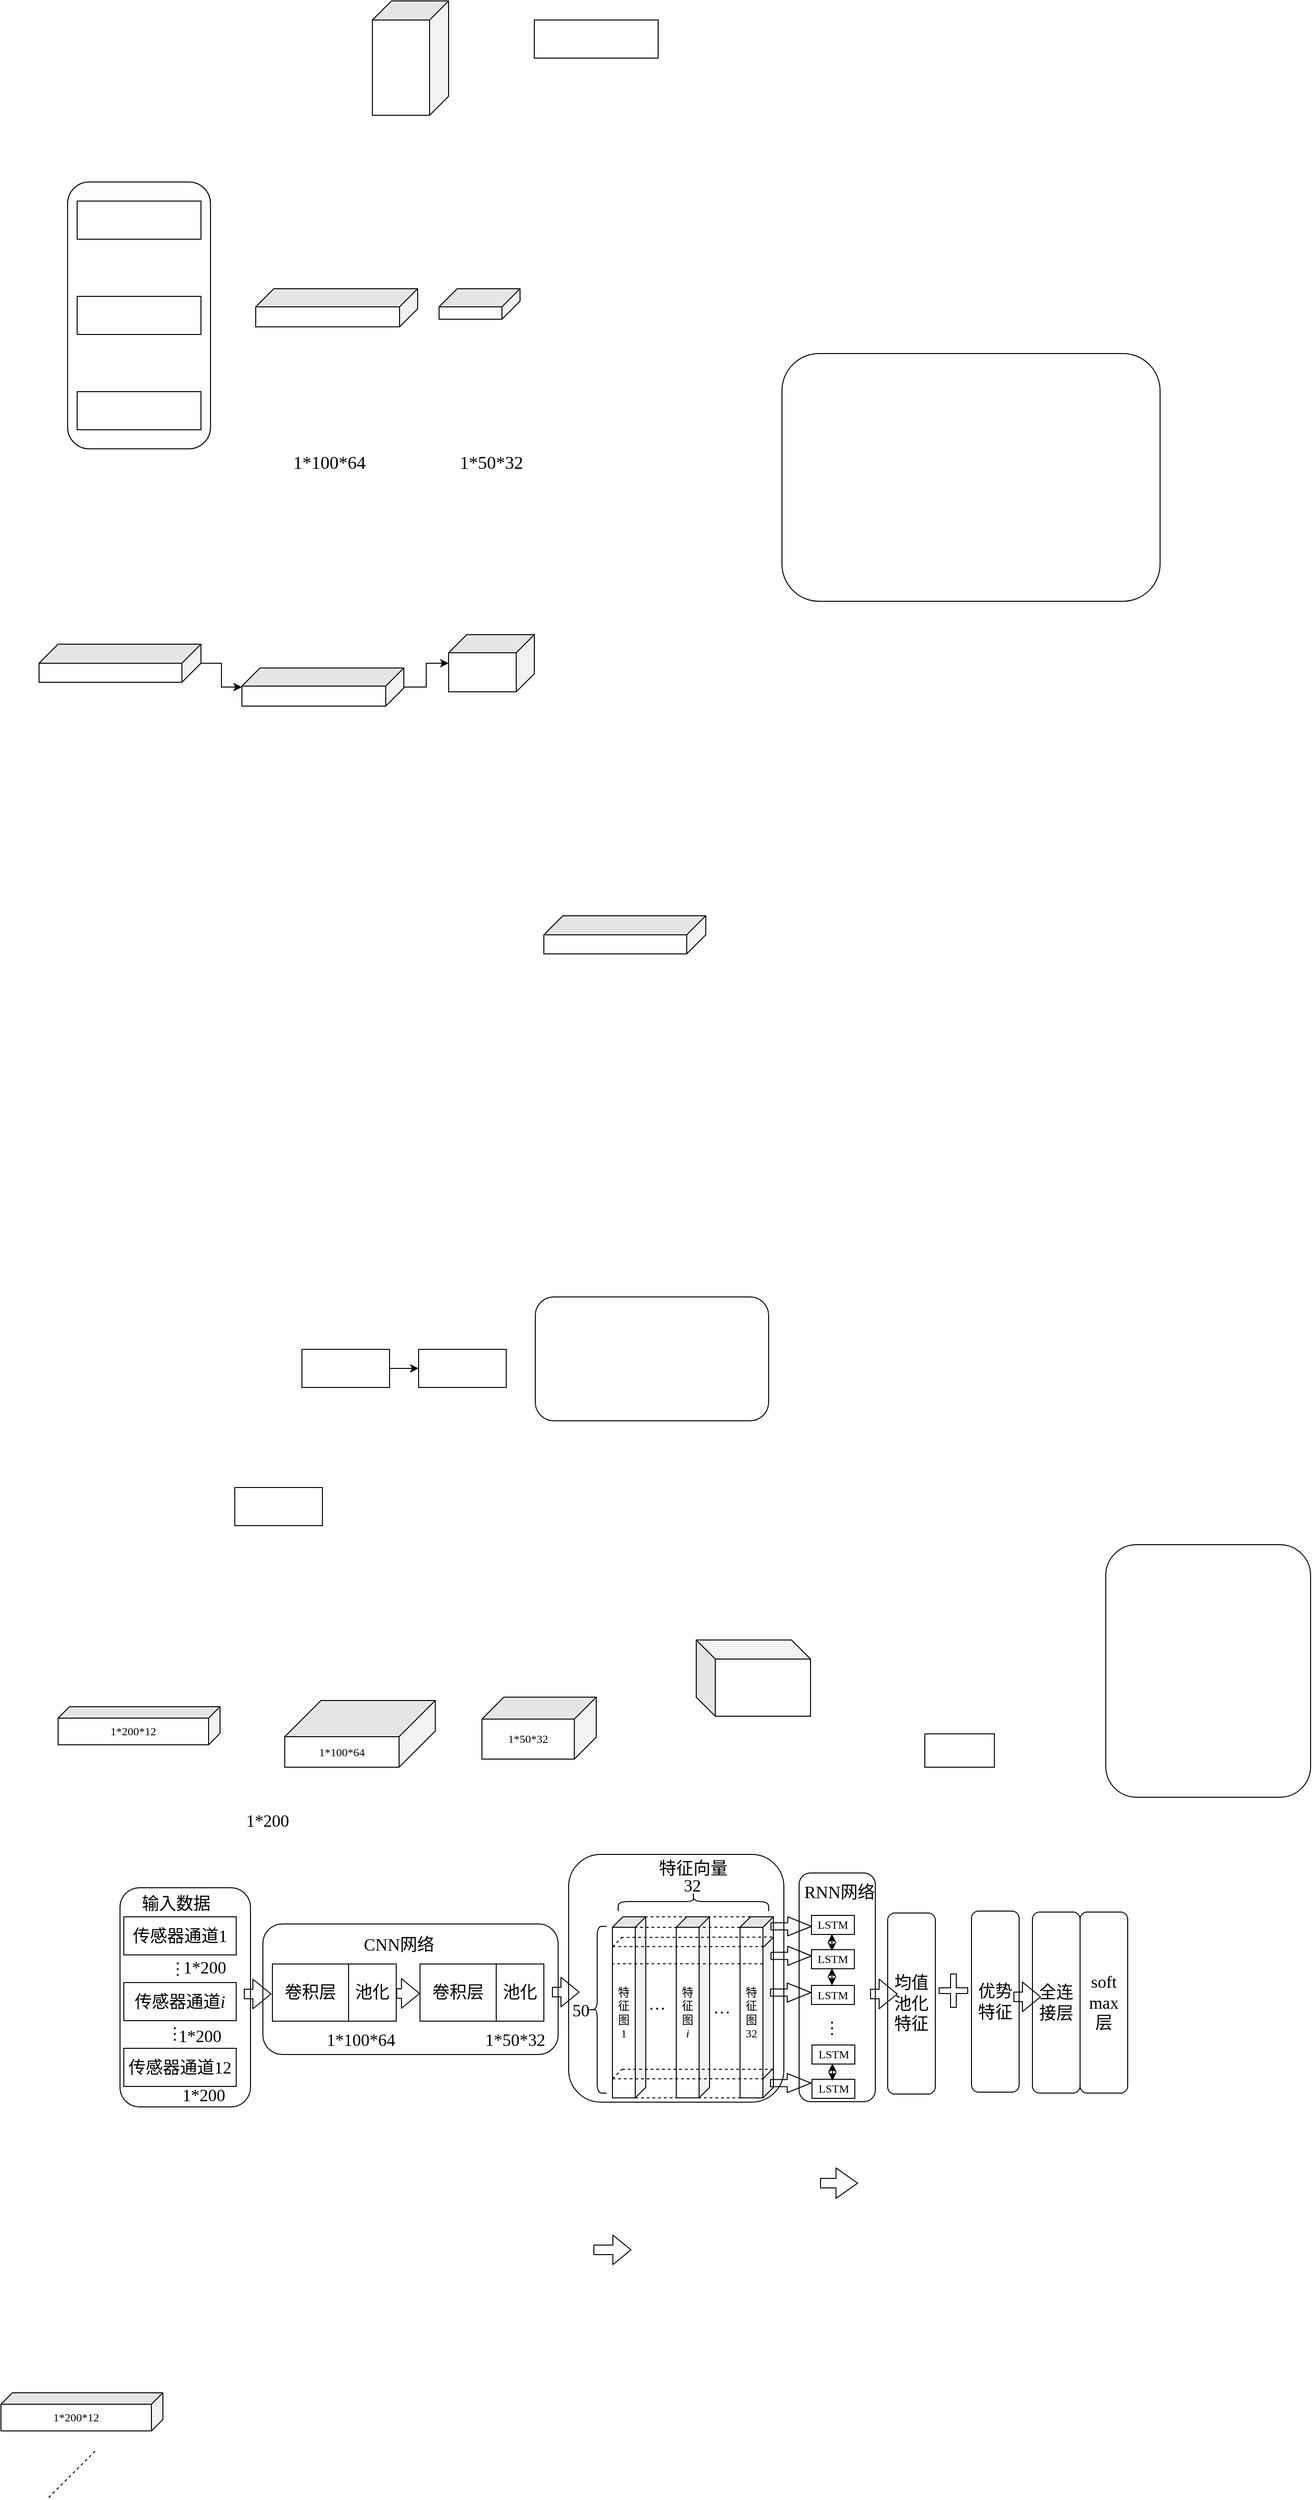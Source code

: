 <mxfile version="12.1.5" type="github" pages="1">
  <diagram id="lJSEZnFhlExgmXPmysFB" name="Page-1">
    <mxGraphModel dx="1955" dy="597" grid="1" gridSize="10" guides="1" tooltips="1" connect="1" arrows="1" fold="1" page="1" pageScale="1" pageWidth="827" pageHeight="1169" math="0" shadow="0">
      <root>
        <mxCell id="0"/>
        <mxCell id="1" parent="0"/>
        <mxCell id="eGzz-Rn0fV7NUqwpoASo-1" value="" style="rounded=0;whiteSpace=wrap;html=1;fontFamily=Times New Roman;" parent="1" vertex="1">
          <mxGeometry x="50" y="240" width="130" height="40" as="geometry"/>
        </mxCell>
        <mxCell id="eGzz-Rn0fV7NUqwpoASo-10" value="" style="rounded=0;whiteSpace=wrap;html=1;fontFamily=Times New Roman;" parent="1" vertex="1">
          <mxGeometry x="50" y="340" width="130" height="40" as="geometry"/>
        </mxCell>
        <mxCell id="eGzz-Rn0fV7NUqwpoASo-11" value="" style="rounded=0;whiteSpace=wrap;html=1;fontFamily=Times New Roman;" parent="1" vertex="1">
          <mxGeometry x="50" y="440" width="130" height="40" as="geometry"/>
        </mxCell>
        <mxCell id="eGzz-Rn0fV7NUqwpoASo-12" value="" style="rounded=1;whiteSpace=wrap;html=1;fillColor=none;fontFamily=Times New Roman;" parent="1" vertex="1">
          <mxGeometry x="40" y="220" width="150" height="280" as="geometry"/>
        </mxCell>
        <mxCell id="eGzz-Rn0fV7NUqwpoASo-13" value="" style="rounded=1;whiteSpace=wrap;html=1;fillColor=none;fontFamily=Times New Roman;" parent="1" vertex="1">
          <mxGeometry x="790" y="400" width="397" height="260" as="geometry"/>
        </mxCell>
        <mxCell id="eGzz-Rn0fV7NUqwpoASo-28" value="" style="edgeStyle=orthogonalEdgeStyle;rounded=0;orthogonalLoop=1;jettySize=auto;html=1;fontFamily=Times New Roman;" parent="1" source="eGzz-Rn0fV7NUqwpoASo-14" target="eGzz-Rn0fV7NUqwpoASo-27" edge="1">
          <mxGeometry relative="1" as="geometry"/>
        </mxCell>
        <mxCell id="eGzz-Rn0fV7NUqwpoASo-14" value="" style="shape=cube;whiteSpace=wrap;html=1;boundedLbl=1;backgroundOutline=1;darkOpacity=0.05;darkOpacity2=0.1;fillColor=none;direction=south;size=19;fontFamily=Times New Roman;" parent="1" vertex="1">
          <mxGeometry x="223" y="730" width="170" height="40" as="geometry"/>
        </mxCell>
        <mxCell id="eGzz-Rn0fV7NUqwpoASo-27" value="" style="shape=cube;whiteSpace=wrap;html=1;boundedLbl=1;backgroundOutline=1;darkOpacity=0.05;darkOpacity2=0.1;fillColor=none;direction=south;size=19;fontFamily=Times New Roman;" parent="1" vertex="1">
          <mxGeometry x="440" y="695" width="90" height="60" as="geometry"/>
        </mxCell>
        <mxCell id="eGzz-Rn0fV7NUqwpoASo-15" value="" style="shape=cube;whiteSpace=wrap;html=1;boundedLbl=1;backgroundOutline=1;darkOpacity=0.05;darkOpacity2=0.1;fillColor=none;direction=south;fontFamily=Times New Roman;" parent="1" vertex="1">
          <mxGeometry x="360" y="30" width="80" height="120" as="geometry"/>
        </mxCell>
        <mxCell id="eGzz-Rn0fV7NUqwpoASo-30" value="" style="edgeStyle=orthogonalEdgeStyle;rounded=0;orthogonalLoop=1;jettySize=auto;html=1;fontFamily=Times New Roman;" parent="1" source="eGzz-Rn0fV7NUqwpoASo-16" target="eGzz-Rn0fV7NUqwpoASo-14" edge="1">
          <mxGeometry relative="1" as="geometry"/>
        </mxCell>
        <mxCell id="eGzz-Rn0fV7NUqwpoASo-16" value="" style="shape=cube;whiteSpace=wrap;html=1;boundedLbl=1;backgroundOutline=1;darkOpacity=0.05;darkOpacity2=0.1;fillColor=none;direction=south;fontFamily=Times New Roman;" parent="1" vertex="1">
          <mxGeometry x="10" y="705" width="170" height="40" as="geometry"/>
        </mxCell>
        <mxCell id="eGzz-Rn0fV7NUqwpoASo-20" value="" style="rounded=0;whiteSpace=wrap;html=1;fontFamily=Times New Roman;" parent="1" vertex="1">
          <mxGeometry x="530" y="50" width="130" height="40" as="geometry"/>
        </mxCell>
        <mxCell id="eGzz-Rn0fV7NUqwpoASo-31" value="" style="shape=cube;whiteSpace=wrap;html=1;boundedLbl=1;backgroundOutline=1;darkOpacity=0.05;darkOpacity2=0.1;fillColor=none;direction=south;size=19;fontFamily=Times New Roman;" parent="1" vertex="1">
          <mxGeometry x="237.5" y="332" width="170" height="40" as="geometry"/>
        </mxCell>
        <mxCell id="eGzz-Rn0fV7NUqwpoASo-32" value="&lt;font style=&quot;font-size: 19px&quot;&gt;1*100*64&lt;/font&gt;" style="text;html=1;strokeColor=none;fillColor=none;align=center;verticalAlign=middle;whiteSpace=wrap;rounded=0;fontFamily=Times New Roman;" parent="1" vertex="1">
          <mxGeometry x="260" y="490" width="110" height="50" as="geometry"/>
        </mxCell>
        <mxCell id="eGzz-Rn0fV7NUqwpoASo-33" value="" style="shape=cube;whiteSpace=wrap;html=1;boundedLbl=1;backgroundOutline=1;darkOpacity=0.05;darkOpacity2=0.1;fillColor=none;direction=south;size=19;fontFamily=Times New Roman;" parent="1" vertex="1">
          <mxGeometry x="430" y="332" width="85" height="32" as="geometry"/>
        </mxCell>
        <mxCell id="eGzz-Rn0fV7NUqwpoASo-34" value="" style="rounded=1;whiteSpace=wrap;html=1;fillColor=none;fontFamily=Times New Roman;" parent="1" vertex="1">
          <mxGeometry x="531" y="1390" width="245" height="130" as="geometry"/>
        </mxCell>
        <mxCell id="eGzz-Rn0fV7NUqwpoASo-35" value="&lt;font style=&quot;font-size: 19px&quot;&gt;1*50*32&lt;/font&gt;" style="text;html=1;strokeColor=none;fillColor=none;align=center;verticalAlign=middle;whiteSpace=wrap;rounded=0;fontFamily=Times New Roman;" parent="1" vertex="1">
          <mxGeometry x="430" y="490" width="110" height="50" as="geometry"/>
        </mxCell>
        <mxCell id="eGzz-Rn0fV7NUqwpoASo-36" value="特征图&lt;br&gt;1" style="shape=cube;whiteSpace=wrap;html=1;boundedLbl=1;backgroundOutline=1;darkOpacity=0.05;darkOpacity2=0.1;fillColor=none;direction=south;size=11;fontFamily=Times New Roman;" parent="1" vertex="1">
          <mxGeometry x="612" y="2040.5" width="35" height="190" as="geometry"/>
        </mxCell>
        <mxCell id="eGzz-Rn0fV7NUqwpoASo-37" value="特征图&lt;br&gt;&lt;i&gt;i&lt;/i&gt;" style="shape=cube;whiteSpace=wrap;html=1;boundedLbl=1;backgroundOutline=1;darkOpacity=0.05;darkOpacity2=0.1;fillColor=none;direction=south;size=11;fontStyle=0;fontFamily=Times New Roman;" parent="1" vertex="1">
          <mxGeometry x="679" y="2040.5" width="35" height="190" as="geometry"/>
        </mxCell>
        <mxCell id="eGzz-Rn0fV7NUqwpoASo-38" value="特征图&lt;br&gt;32" style="shape=cube;whiteSpace=wrap;html=1;boundedLbl=1;backgroundOutline=1;darkOpacity=0.05;darkOpacity2=0.1;fillColor=none;direction=south;size=11;fontStyle=0;fontFamily=Times New Roman;" parent="1" vertex="1">
          <mxGeometry x="746" y="2040.5" width="35" height="190" as="geometry"/>
        </mxCell>
        <mxCell id="eGzz-Rn0fV7NUqwpoASo-39" value="1*200*12" style="shape=cube;whiteSpace=wrap;html=1;boundedLbl=1;backgroundOutline=1;darkOpacity=0.05;darkOpacity2=0.1;fillColor=none;direction=south;size=12;fontFamily=Times New Roman;" parent="1" vertex="1">
          <mxGeometry x="-30" y="2540" width="170" height="40" as="geometry"/>
        </mxCell>
        <mxCell id="eGzz-Rn0fV7NUqwpoASo-40" value="" style="shape=cube;whiteSpace=wrap;html=1;boundedLbl=1;backgroundOutline=1;darkOpacity=0.05;darkOpacity2=0.1;fillColor=none;direction=south;fontFamily=Times New Roman;" parent="1" vertex="1">
          <mxGeometry x="540" y="990" width="170" height="40" as="geometry"/>
        </mxCell>
        <mxCell id="eGzz-Rn0fV7NUqwpoASo-41" value="1*100*64" style="shape=cube;whiteSpace=wrap;html=1;boundedLbl=1;backgroundOutline=1;darkOpacity=0.05;darkOpacity2=0.1;fillColor=none;direction=south;size=38;fontFamily=Times New Roman;" parent="1" vertex="1">
          <mxGeometry x="268" y="1813.5" width="158" height="70" as="geometry"/>
        </mxCell>
        <mxCell id="eGzz-Rn0fV7NUqwpoASo-42" value="1*50*32" style="shape=cube;whiteSpace=wrap;html=1;boundedLbl=1;backgroundOutline=1;darkOpacity=0.05;darkOpacity2=0.1;fillColor=none;direction=south;size=23;fontFamily=Times New Roman;" parent="1" vertex="1">
          <mxGeometry x="475" y="1810" width="120" height="65" as="geometry"/>
        </mxCell>
        <mxCell id="eGzz-Rn0fV7NUqwpoASo-43" value="" style="rounded=0;whiteSpace=wrap;html=1;fillColor=none;fontFamily=Times New Roman;" parent="1" vertex="1">
          <mxGeometry x="215.5" y="1590" width="92" height="40" as="geometry"/>
        </mxCell>
        <mxCell id="eGzz-Rn0fV7NUqwpoASo-44" value="卷积层" style="rounded=0;whiteSpace=wrap;html=1;fillColor=none;fontSize=18;fontFamily=Times New Roman;" parent="1" vertex="1">
          <mxGeometry x="255" y="2090" width="80" height="60" as="geometry"/>
        </mxCell>
        <mxCell id="eGzz-Rn0fV7NUqwpoASo-50" value="池化" style="rounded=0;whiteSpace=wrap;html=1;fillColor=none;fontSize=18;fontFamily=Times New Roman;" parent="1" vertex="1">
          <mxGeometry x="335" y="2090" width="50" height="60" as="geometry"/>
        </mxCell>
        <mxCell id="eGzz-Rn0fV7NUqwpoASo-47" value="" style="edgeStyle=orthogonalEdgeStyle;rounded=0;orthogonalLoop=1;jettySize=auto;html=1;fontFamily=Times New Roman;" parent="1" source="eGzz-Rn0fV7NUqwpoASo-45" target="eGzz-Rn0fV7NUqwpoASo-46" edge="1">
          <mxGeometry relative="1" as="geometry"/>
        </mxCell>
        <mxCell id="eGzz-Rn0fV7NUqwpoASo-45" value="" style="rounded=0;whiteSpace=wrap;html=1;fillColor=none;fontFamily=Times New Roman;" parent="1" vertex="1">
          <mxGeometry x="286" y="1445" width="92" height="40" as="geometry"/>
        </mxCell>
        <mxCell id="eGzz-Rn0fV7NUqwpoASo-46" value="" style="rounded=0;whiteSpace=wrap;html=1;fillColor=none;fontFamily=Times New Roman;" parent="1" vertex="1">
          <mxGeometry x="408.5" y="1445" width="92" height="40" as="geometry"/>
        </mxCell>
        <mxCell id="eGzz-Rn0fV7NUqwpoASo-48" value="" style="shape=cube;whiteSpace=wrap;html=1;boundedLbl=1;backgroundOutline=1;darkOpacity=0.05;darkOpacity2=0.1;fillColor=none;fontFamily=Times New Roman;" parent="1" vertex="1">
          <mxGeometry x="700" y="1750" width="120" height="80" as="geometry"/>
        </mxCell>
        <mxCell id="eGzz-Rn0fV7NUqwpoASo-49" value="1*200*12" style="shape=cube;whiteSpace=wrap;html=1;boundedLbl=1;backgroundOutline=1;darkOpacity=0.05;darkOpacity2=0.1;fillColor=none;direction=south;size=12;fontFamily=Times New Roman;" parent="1" vertex="1">
          <mxGeometry x="30" y="1820" width="170" height="40" as="geometry"/>
        </mxCell>
        <mxCell id="eGzz-Rn0fV7NUqwpoASo-52" value="LSTM" style="rounded=0;whiteSpace=wrap;html=1;fillColor=none;fontFamily=Times New Roman;" parent="1" vertex="1">
          <mxGeometry x="821" y="2039" width="45" height="20" as="geometry"/>
        </mxCell>
        <mxCell id="eGzz-Rn0fV7NUqwpoASo-92" value="LSTM" style="rounded=0;whiteSpace=wrap;html=1;fillColor=none;fontFamily=Times New Roman;" parent="1" vertex="1">
          <mxGeometry x="821" y="2075" width="45" height="20" as="geometry"/>
        </mxCell>
        <mxCell id="eGzz-Rn0fV7NUqwpoASo-53" value="" style="rounded=0;whiteSpace=wrap;html=1;fillColor=none;fontFamily=Times New Roman;" parent="1" vertex="1">
          <mxGeometry x="940" y="1848.5" width="73" height="35" as="geometry"/>
        </mxCell>
        <mxCell id="eGzz-Rn0fV7NUqwpoASo-64" value="卷积层" style="rounded=0;whiteSpace=wrap;html=1;fillColor=none;fontSize=18;fontFamily=Times New Roman;" parent="1" vertex="1">
          <mxGeometry x="410" y="2090" width="80" height="60" as="geometry"/>
        </mxCell>
        <mxCell id="eGzz-Rn0fV7NUqwpoASo-65" value="池化" style="rounded=0;whiteSpace=wrap;html=1;fillColor=none;fontSize=18;fontFamily=Times New Roman;" parent="1" vertex="1">
          <mxGeometry x="490" y="2090" width="50" height="60" as="geometry"/>
        </mxCell>
        <mxCell id="eGzz-Rn0fV7NUqwpoASo-67" value="" style="rounded=1;whiteSpace=wrap;html=1;fillColor=none;fontSize=18;fontFamily=Times New Roman;" parent="1" vertex="1">
          <mxGeometry x="245" y="2048" width="310" height="137" as="geometry"/>
        </mxCell>
        <mxCell id="eGzz-Rn0fV7NUqwpoASo-68" value="CNN网络" style="text;html=1;strokeColor=none;fillColor=none;align=center;verticalAlign=middle;whiteSpace=wrap;rounded=0;fontSize=18;fontFamily=Times New Roman;" parent="1" vertex="1">
          <mxGeometry x="327.5" y="2050" width="120" height="40" as="geometry"/>
        </mxCell>
        <mxCell id="eGzz-Rn0fV7NUqwpoASo-69" value="" style="rounded=1;whiteSpace=wrap;html=1;fillColor=none;fontSize=18;fontFamily=Times New Roman;" parent="1" vertex="1">
          <mxGeometry x="1130" y="1650" width="215" height="265" as="geometry"/>
        </mxCell>
        <mxCell id="eGzz-Rn0fV7NUqwpoASo-70" value="1*100*64" style="text;html=1;strokeColor=none;fillColor=none;align=center;verticalAlign=middle;whiteSpace=wrap;rounded=0;fontSize=18;fontFamily=Times New Roman;" parent="1" vertex="1">
          <mxGeometry x="286" y="2160" width="124" height="20" as="geometry"/>
        </mxCell>
        <mxCell id="eGzz-Rn0fV7NUqwpoASo-71" value="1*50*32" style="text;html=1;strokeColor=none;fillColor=none;align=center;verticalAlign=middle;whiteSpace=wrap;rounded=0;fontSize=18;fontFamily=Times New Roman;" parent="1" vertex="1">
          <mxGeometry x="447.5" y="2160" width="124" height="20" as="geometry"/>
        </mxCell>
        <mxCell id="eGzz-Rn0fV7NUqwpoASo-72" value="" style="shape=curlyBracket;whiteSpace=wrap;html=1;rounded=1;fillColor=none;fontSize=18;fontFamily=Times New Roman;" parent="1" vertex="1">
          <mxGeometry x="586" y="2050.5" width="20" height="175" as="geometry"/>
        </mxCell>
        <mxCell id="eGzz-Rn0fV7NUqwpoASo-73" value="50" style="text;html=1;resizable=0;points=[];autosize=1;align=left;verticalAlign=top;spacingTop=-4;fontSize=18;fontFamily=Times New Roman;" parent="1" vertex="1">
          <mxGeometry x="568" y="2125.5" width="40" height="20" as="geometry"/>
        </mxCell>
        <mxCell id="eGzz-Rn0fV7NUqwpoASo-74" value="" style="shape=curlyBracket;whiteSpace=wrap;html=1;rounded=1;fillColor=none;fontSize=18;direction=south;fontFamily=Times New Roman;" parent="1" vertex="1">
          <mxGeometry x="618" y="2014.5" width="158" height="20" as="geometry"/>
        </mxCell>
        <mxCell id="eGzz-Rn0fV7NUqwpoASo-75" value="32" style="text;html=1;resizable=0;points=[];autosize=1;align=left;verticalAlign=top;spacingTop=-4;fontSize=18;fontFamily=Times New Roman;" parent="1" vertex="1">
          <mxGeometry x="685" y="1994.5" width="40" height="20" as="geometry"/>
        </mxCell>
        <mxCell id="eGzz-Rn0fV7NUqwpoASo-76" value="" style="endArrow=none;dashed=1;html=1;fontSize=18;entryX=0;entryY=0;entryDx=11;entryDy=35;entryPerimeter=0;exitX=0;exitY=0;exitDx=11;exitDy=35;exitPerimeter=0;fontFamily=Times New Roman;" parent="1" source="eGzz-Rn0fV7NUqwpoASo-38" target="eGzz-Rn0fV7NUqwpoASo-36" edge="1">
          <mxGeometry width="50" height="50" relative="1" as="geometry">
            <mxPoint x="369" y="2039.5" as="sourcePoint"/>
            <mxPoint x="611" y="2045.5" as="targetPoint"/>
          </mxGeometry>
        </mxCell>
        <mxCell id="eGzz-Rn0fV7NUqwpoASo-77" value="" style="endArrow=none;dashed=1;html=1;fontSize=18;entryX=0;entryY=0;entryDx=0;entryDy=24;entryPerimeter=0;exitX=0;exitY=0;exitDx=0;exitDy=24;exitPerimeter=0;fontFamily=Times New Roman;" parent="1" source="eGzz-Rn0fV7NUqwpoASo-38" target="eGzz-Rn0fV7NUqwpoASo-36" edge="1">
          <mxGeometry width="50" height="50" relative="1" as="geometry">
            <mxPoint x="491" y="2055.5" as="sourcePoint"/>
            <mxPoint x="541" y="2005.5" as="targetPoint"/>
          </mxGeometry>
        </mxCell>
        <mxCell id="eGzz-Rn0fV7NUqwpoASo-78" value="" style="endArrow=none;dashed=1;html=1;fontSize=18;entryX=0.149;entryY=1;entryDx=0;entryDy=0;entryPerimeter=0;exitX=0.149;exitY=0.286;exitDx=0;exitDy=0;exitPerimeter=0;fontFamily=Times New Roman;" parent="1" edge="1">
          <mxGeometry width="50" height="50" relative="1" as="geometry">
            <mxPoint x="770.99" y="2071.81" as="sourcePoint"/>
            <mxPoint x="612" y="2071.81" as="targetPoint"/>
          </mxGeometry>
        </mxCell>
        <mxCell id="eGzz-Rn0fV7NUqwpoASo-79" value="" style="endArrow=none;dashed=1;html=1;fontSize=18;entryX=0.112;entryY=0.009;entryDx=0;entryDy=0;entryPerimeter=0;exitX=0.114;exitY=0.743;exitDx=0;exitDy=0;exitPerimeter=0;fontFamily=Times New Roman;" parent="1" source="eGzz-Rn0fV7NUqwpoASo-36" target="eGzz-Rn0fV7NUqwpoASo-38" edge="1">
          <mxGeometry width="50" height="50" relative="1" as="geometry">
            <mxPoint x="511" y="2075.5" as="sourcePoint"/>
            <mxPoint x="561" y="2025.5" as="targetPoint"/>
          </mxGeometry>
        </mxCell>
        <mxCell id="eGzz-Rn0fV7NUqwpoASo-84" value="" style="endArrow=none;dashed=1;html=1;fontSize=18;fontFamily=Times New Roman;" parent="1" edge="1">
          <mxGeometry width="50" height="50" relative="1" as="geometry">
            <mxPoint x="612" y="2210.5" as="sourcePoint"/>
            <mxPoint x="771" y="2210.5" as="targetPoint"/>
          </mxGeometry>
        </mxCell>
        <mxCell id="eGzz-Rn0fV7NUqwpoASo-85" value="" style="endArrow=none;dashed=1;html=1;fontSize=18;fontFamily=Times New Roman;" parent="1" edge="1">
          <mxGeometry width="50" height="50" relative="1" as="geometry">
            <mxPoint x="612" y="2230.5" as="sourcePoint"/>
            <mxPoint x="771" y="2230.5" as="targetPoint"/>
          </mxGeometry>
        </mxCell>
        <mxCell id="eGzz-Rn0fV7NUqwpoASo-86" value="" style="endArrow=none;dashed=1;html=1;fontSize=18;fontFamily=Times New Roman;" parent="1" edge="1">
          <mxGeometry width="50" height="50" relative="1" as="geometry">
            <mxPoint x="622" y="2200.5" as="sourcePoint"/>
            <mxPoint x="781" y="2200.5" as="targetPoint"/>
          </mxGeometry>
        </mxCell>
        <mxCell id="eGzz-Rn0fV7NUqwpoASo-88" value="" style="endArrow=none;html=1;fontSize=18;fontFamily=Times New Roman;" parent="1" edge="1">
          <mxGeometry width="50" height="50" relative="1" as="geometry">
            <mxPoint x="771" y="2072" as="sourcePoint"/>
            <mxPoint x="781" y="2062" as="targetPoint"/>
          </mxGeometry>
        </mxCell>
        <mxCell id="eGzz-Rn0fV7NUqwpoASo-89" value="" style="endArrow=none;dashed=1;html=1;fontSize=18;fontFamily=Times New Roman;" parent="1" edge="1">
          <mxGeometry width="50" height="50" relative="1" as="geometry">
            <mxPoint x="612" y="2072" as="sourcePoint"/>
            <mxPoint x="622" y="2062" as="targetPoint"/>
          </mxGeometry>
        </mxCell>
        <mxCell id="eGzz-Rn0fV7NUqwpoASo-90" value="" style="endArrow=none;dashed=1;html=1;fontSize=18;fontFamily=Times New Roman;" parent="1" edge="1">
          <mxGeometry width="50" height="50" relative="1" as="geometry">
            <mxPoint x="612" y="2210.5" as="sourcePoint"/>
            <mxPoint x="622" y="2200.5" as="targetPoint"/>
          </mxGeometry>
        </mxCell>
        <mxCell id="eGzz-Rn0fV7NUqwpoASo-91" value="" style="endArrow=none;html=1;fontSize=18;fontFamily=Times New Roman;" parent="1" edge="1">
          <mxGeometry width="50" height="50" relative="1" as="geometry">
            <mxPoint x="770" y="2210.5" as="sourcePoint"/>
            <mxPoint x="780" y="2200.5" as="targetPoint"/>
          </mxGeometry>
        </mxCell>
        <mxCell id="eGzz-Rn0fV7NUqwpoASo-106" value="均值池化特征" style="rounded=1;whiteSpace=wrap;html=1;fillColor=none;fontSize=18;fontFamily=Times New Roman;" parent="1" vertex="1">
          <mxGeometry x="901" y="2036.5" width="50" height="190" as="geometry"/>
        </mxCell>
        <mxCell id="eGzz-Rn0fV7NUqwpoASo-107" value="" style="shape=cross;whiteSpace=wrap;html=1;fillColor=none;fontSize=18;fontFamily=Times New Roman;" parent="1" vertex="1">
          <mxGeometry x="955" y="2100.5" width="30" height="35" as="geometry"/>
        </mxCell>
        <mxCell id="eGzz-Rn0fV7NUqwpoASo-108" value="优势特征" style="rounded=1;whiteSpace=wrap;html=1;fillColor=none;fontSize=18;fontFamily=Times New Roman;" parent="1" vertex="1">
          <mxGeometry x="989" y="2034.5" width="50" height="190" as="geometry"/>
        </mxCell>
        <mxCell id="eGzz-Rn0fV7NUqwpoASo-109" value="全连接层" style="rounded=1;whiteSpace=wrap;html=1;fillColor=none;fontSize=18;fontFamily=Times New Roman;" parent="1" vertex="1">
          <mxGeometry x="1053" y="2035.5" width="50" height="190" as="geometry"/>
        </mxCell>
        <mxCell id="eGzz-Rn0fV7NUqwpoASo-110" value="soft&lt;br&gt;max&lt;br&gt;层" style="rounded=1;whiteSpace=wrap;html=1;fillColor=none;fontSize=18;fontFamily=Times New Roman;" parent="1" vertex="1">
          <mxGeometry x="1103" y="2035.5" width="50" height="190" as="geometry"/>
        </mxCell>
        <mxCell id="2xV4bgSsPK4Fpn9SXGJm-1" value="" style="shape=flexArrow;endArrow=classic;html=1;fontFamily=Times New Roman;" edge="1" parent="1">
          <mxGeometry width="50" height="50" relative="1" as="geometry">
            <mxPoint x="1033" y="2124.5" as="sourcePoint"/>
            <mxPoint x="1062" y="2124.5" as="targetPoint"/>
          </mxGeometry>
        </mxCell>
        <mxCell id="2xV4bgSsPK4Fpn9SXGJm-2" value="" style="rounded=1;whiteSpace=wrap;html=1;fillColor=none;fontFamily=Times New Roman;" vertex="1" parent="1">
          <mxGeometry x="95" y="2010" width="137" height="230" as="geometry"/>
        </mxCell>
        <mxCell id="2xV4bgSsPK4Fpn9SXGJm-3" value="RNN网络" style="text;html=1;strokeColor=none;fillColor=none;align=center;verticalAlign=middle;whiteSpace=wrap;rounded=0;fontSize=18;fontFamily=Times New Roman;" vertex="1" parent="1">
          <mxGeometry x="811" y="2004.5" width="79" height="20" as="geometry"/>
        </mxCell>
        <mxCell id="2xV4bgSsPK4Fpn9SXGJm-5" value="" style="endArrow=classic;startArrow=classic;html=1;fontSize=18;fontFamily=Times New Roman;" edge="1" parent="1">
          <mxGeometry width="50" height="50" relative="1" as="geometry">
            <mxPoint x="842.5" y="2076.5" as="sourcePoint"/>
            <mxPoint x="842.5" y="2058.5" as="targetPoint"/>
          </mxGeometry>
        </mxCell>
        <mxCell id="2xV4bgSsPK4Fpn9SXGJm-9" value="" style="endArrow=none;dashed=1;html=1;fontSize=18;entryX=0.149;entryY=1;entryDx=0;entryDy=0;entryPerimeter=0;exitX=0.149;exitY=0.286;exitDx=0;exitDy=0;exitPerimeter=0;fontFamily=Times New Roman;" edge="1" parent="1">
          <mxGeometry width="50" height="50" relative="1" as="geometry">
            <mxPoint x="770" y="2089.81" as="sourcePoint"/>
            <mxPoint x="612" y="2089.81" as="targetPoint"/>
          </mxGeometry>
        </mxCell>
        <mxCell id="2xV4bgSsPK4Fpn9SXGJm-12" value="传感器通道1" style="rounded=0;whiteSpace=wrap;html=1;fillColor=none;fontSize=18;fontFamily=Times New Roman;" vertex="1" parent="1">
          <mxGeometry x="99" y="2040.5" width="118" height="40" as="geometry"/>
        </mxCell>
        <mxCell id="2xV4bgSsPK4Fpn9SXGJm-14" value="传感器通道&lt;i&gt;i&lt;/i&gt;" style="rounded=0;whiteSpace=wrap;html=1;fillColor=none;fontSize=18;fontFamily=Times New Roman;" vertex="1" parent="1">
          <mxGeometry x="99" y="2109.5" width="118" height="40" as="geometry"/>
        </mxCell>
        <mxCell id="2xV4bgSsPK4Fpn9SXGJm-15" value="传感器通道12" style="rounded=0;whiteSpace=wrap;html=1;fillColor=none;fontSize=18;fontFamily=Times New Roman;" vertex="1" parent="1">
          <mxGeometry x="99" y="2178.5" width="118" height="40" as="geometry"/>
        </mxCell>
        <mxCell id="2xV4bgSsPK4Fpn9SXGJm-16" value="1*200" style="text;html=1;strokeColor=none;fillColor=none;align=center;verticalAlign=middle;whiteSpace=wrap;rounded=0;fontSize=18;fontFamily=Times New Roman;" vertex="1" parent="1">
          <mxGeometry x="230" y="1930" width="40" height="20" as="geometry"/>
        </mxCell>
        <mxCell id="2xV4bgSsPK4Fpn9SXGJm-17" value="" style="shape=flexArrow;endArrow=classic;html=1;fontSize=18;endWidth=20.833;endSize=7.25;fontFamily=Times New Roman;" edge="1" parent="1">
          <mxGeometry width="50" height="50" relative="1" as="geometry">
            <mxPoint x="830" y="2320" as="sourcePoint"/>
            <mxPoint x="870" y="2320" as="targetPoint"/>
          </mxGeometry>
        </mxCell>
        <mxCell id="2xV4bgSsPK4Fpn9SXGJm-21" value="" style="shape=flexArrow;endArrow=classic;html=1;fontFamily=Times New Roman;" edge="1" parent="1">
          <mxGeometry width="50" height="50" relative="1" as="geometry">
            <mxPoint x="592" y="2390" as="sourcePoint"/>
            <mxPoint x="632" y="2390" as="targetPoint"/>
          </mxGeometry>
        </mxCell>
        <mxCell id="2xV4bgSsPK4Fpn9SXGJm-24" value="" style="rounded=1;whiteSpace=wrap;html=1;fillColor=none;fontSize=18;fontFamily=Times New Roman;" vertex="1" parent="1">
          <mxGeometry x="808" y="1994.5" width="80" height="240" as="geometry"/>
        </mxCell>
        <mxCell id="2xV4bgSsPK4Fpn9SXGJm-37" value="" style="endArrow=none;dashed=1;html=1;fontFamily=Times New Roman;fontSize=18;" edge="1" parent="1">
          <mxGeometry width="50" height="50" relative="1" as="geometry">
            <mxPoint x="20" y="2650" as="sourcePoint"/>
            <mxPoint x="70" y="2600" as="targetPoint"/>
          </mxGeometry>
        </mxCell>
        <mxCell id="2xV4bgSsPK4Fpn9SXGJm-38" value="…" style="text;html=1;strokeColor=none;fillColor=none;align=center;verticalAlign=middle;whiteSpace=wrap;rounded=0;fontFamily=Times New Roman;fontSize=18;direction=west;" vertex="1" parent="1">
          <mxGeometry x="707" y="2125.5" width="40" height="20" as="geometry"/>
        </mxCell>
        <mxCell id="2xV4bgSsPK4Fpn9SXGJm-39" value="…" style="text;html=1;strokeColor=none;fillColor=none;align=center;verticalAlign=middle;whiteSpace=wrap;rounded=0;fontFamily=Times New Roman;fontSize=18;direction=west;rotation=90;" vertex="1" parent="1">
          <mxGeometry x="140.5" y="2085" width="40" height="20" as="geometry"/>
        </mxCell>
        <mxCell id="2xV4bgSsPK4Fpn9SXGJm-40" value="…" style="text;html=1;strokeColor=none;fillColor=none;align=center;verticalAlign=middle;whiteSpace=wrap;rounded=0;fontFamily=Times New Roman;fontSize=18;direction=west;rotation=90;" vertex="1" parent="1">
          <mxGeometry x="138" y="2153.5" width="40" height="20" as="geometry"/>
        </mxCell>
        <mxCell id="2xV4bgSsPK4Fpn9SXGJm-41" value="…" style="text;html=1;strokeColor=none;fillColor=none;align=center;verticalAlign=middle;whiteSpace=wrap;rounded=0;fontFamily=Times New Roman;fontSize=18;direction=west;" vertex="1" parent="1">
          <mxGeometry x="638.5" y="2121.5" width="40" height="20" as="geometry"/>
        </mxCell>
        <mxCell id="2xV4bgSsPK4Fpn9SXGJm-42" value="…" style="text;html=1;strokeColor=none;fillColor=none;align=center;verticalAlign=middle;whiteSpace=wrap;rounded=0;fontFamily=Times New Roman;fontSize=18;direction=west;rotation=90;" vertex="1" parent="1">
          <mxGeometry x="828" y="2147.5" width="40" height="20" as="geometry"/>
        </mxCell>
        <mxCell id="2xV4bgSsPK4Fpn9SXGJm-43" value="输入数据" style="text;html=1;strokeColor=none;fillColor=none;align=center;verticalAlign=middle;whiteSpace=wrap;rounded=0;fontFamily=Times New Roman;fontSize=18;" vertex="1" parent="1">
          <mxGeometry x="104" y="2016.5" width="100" height="20" as="geometry"/>
        </mxCell>
        <mxCell id="2xV4bgSsPK4Fpn9SXGJm-44" value="" style="rounded=1;whiteSpace=wrap;html=1;fillColor=none;fontFamily=Times New Roman;fontSize=18;" vertex="1" parent="1">
          <mxGeometry x="566" y="1975" width="226" height="260" as="geometry"/>
        </mxCell>
        <mxCell id="2xV4bgSsPK4Fpn9SXGJm-48" value="特征向量" style="text;html=1;strokeColor=none;fillColor=none;align=center;verticalAlign=middle;whiteSpace=wrap;rounded=0;fontFamily=Times New Roman;fontSize=18;" vertex="1" parent="1">
          <mxGeometry x="651.5" y="1980" width="90" height="20" as="geometry"/>
        </mxCell>
        <mxCell id="2xV4bgSsPK4Fpn9SXGJm-55" value="" style="shape=flexArrow;endArrow=classic;html=1;fontFamily=Times New Roman;fontSize=18;width=7.5;endSize=7.986;endWidth=11.528;" edge="1" parent="1">
          <mxGeometry width="50" height="50" relative="1" as="geometry">
            <mxPoint x="778" y="2050.5" as="sourcePoint"/>
            <mxPoint x="821.5" y="2050.5" as="targetPoint"/>
          </mxGeometry>
        </mxCell>
        <mxCell id="2xV4bgSsPK4Fpn9SXGJm-56" value="" style="shape=flexArrow;endArrow=classic;html=1;fontFamily=Times New Roman;fontSize=18;width=7.5;endSize=7.986;endWidth=11.528;" edge="1" parent="1">
          <mxGeometry width="50" height="50" relative="1" as="geometry">
            <mxPoint x="778" y="2081.5" as="sourcePoint"/>
            <mxPoint x="821.5" y="2081.5" as="targetPoint"/>
          </mxGeometry>
        </mxCell>
        <mxCell id="2xV4bgSsPK4Fpn9SXGJm-57" value="LSTM" style="rounded=0;whiteSpace=wrap;html=1;fillColor=none;fontFamily=Times New Roman;" vertex="1" parent="1">
          <mxGeometry x="821.5" y="2175" width="45" height="20" as="geometry"/>
        </mxCell>
        <mxCell id="2xV4bgSsPK4Fpn9SXGJm-58" value="LSTM" style="rounded=0;whiteSpace=wrap;html=1;fillColor=none;fontFamily=Times New Roman;" vertex="1" parent="1">
          <mxGeometry x="821.5" y="2211" width="45" height="20" as="geometry"/>
        </mxCell>
        <mxCell id="2xV4bgSsPK4Fpn9SXGJm-59" value="" style="endArrow=classic;startArrow=classic;html=1;fontSize=18;fontFamily=Times New Roman;" edge="1" parent="1">
          <mxGeometry width="50" height="50" relative="1" as="geometry">
            <mxPoint x="843" y="2212.5" as="sourcePoint"/>
            <mxPoint x="843" y="2194.5" as="targetPoint"/>
          </mxGeometry>
        </mxCell>
        <mxCell id="2xV4bgSsPK4Fpn9SXGJm-60" value="" style="shape=flexArrow;endArrow=classic;html=1;fontFamily=Times New Roman;fontSize=18;width=7.5;endSize=7.986;endWidth=11.528;" edge="1" parent="1">
          <mxGeometry width="50" height="50" relative="1" as="geometry">
            <mxPoint x="777.5" y="2215" as="sourcePoint"/>
            <mxPoint x="821" y="2215" as="targetPoint"/>
          </mxGeometry>
        </mxCell>
        <mxCell id="2xV4bgSsPK4Fpn9SXGJm-62" value="LSTM" style="rounded=0;whiteSpace=wrap;html=1;fillColor=none;fontFamily=Times New Roman;" vertex="1" parent="1">
          <mxGeometry x="821" y="2112.5" width="45" height="20" as="geometry"/>
        </mxCell>
        <mxCell id="2xV4bgSsPK4Fpn9SXGJm-63" value="" style="endArrow=classic;startArrow=classic;html=1;fontSize=18;fontFamily=Times New Roman;" edge="1" parent="1">
          <mxGeometry width="50" height="50" relative="1" as="geometry">
            <mxPoint x="842.5" y="2112.5" as="sourcePoint"/>
            <mxPoint x="842.5" y="2094.5" as="targetPoint"/>
          </mxGeometry>
        </mxCell>
        <mxCell id="2xV4bgSsPK4Fpn9SXGJm-67" value="" style="shape=flexArrow;endArrow=classic;html=1;fontFamily=Times New Roman;fontSize=18;width=7.5;endSize=7.986;endWidth=11.528;" edge="1" parent="1">
          <mxGeometry width="50" height="50" relative="1" as="geometry">
            <mxPoint x="777.5" y="2120" as="sourcePoint"/>
            <mxPoint x="821" y="2120" as="targetPoint"/>
          </mxGeometry>
        </mxCell>
        <mxCell id="2xV4bgSsPK4Fpn9SXGJm-68" value="1*200" style="text;html=1;strokeColor=none;fillColor=none;align=center;verticalAlign=middle;whiteSpace=wrap;rounded=0;fontFamily=Times New Roman;fontSize=18;" vertex="1" parent="1">
          <mxGeometry x="164" y="2083.5" width="40" height="20" as="geometry"/>
        </mxCell>
        <mxCell id="2xV4bgSsPK4Fpn9SXGJm-69" value="1*200" style="text;html=1;strokeColor=none;fillColor=none;align=center;verticalAlign=middle;whiteSpace=wrap;rounded=0;fontFamily=Times New Roman;fontSize=18;" vertex="1" parent="1">
          <mxGeometry x="159" y="2155.5" width="40" height="20" as="geometry"/>
        </mxCell>
        <mxCell id="2xV4bgSsPK4Fpn9SXGJm-70" value="1*200" style="text;html=1;strokeColor=none;fillColor=none;align=center;verticalAlign=middle;whiteSpace=wrap;rounded=0;fontFamily=Times New Roman;fontSize=18;" vertex="1" parent="1">
          <mxGeometry x="163" y="2217.5" width="40" height="20" as="geometry"/>
        </mxCell>
        <mxCell id="2xV4bgSsPK4Fpn9SXGJm-72" value="" style="shape=flexArrow;endArrow=classic;html=1;fontFamily=Times New Roman;" edge="1" parent="1">
          <mxGeometry width="50" height="50" relative="1" as="geometry">
            <mxPoint x="882.5" y="2121.5" as="sourcePoint"/>
            <mxPoint x="911.5" y="2121.5" as="targetPoint"/>
          </mxGeometry>
        </mxCell>
        <mxCell id="2xV4bgSsPK4Fpn9SXGJm-73" value="" style="shape=flexArrow;endArrow=classic;html=1;fontFamily=Times New Roman;" edge="1" parent="1">
          <mxGeometry width="50" height="50" relative="1" as="geometry">
            <mxPoint x="548.5" y="2119.5" as="sourcePoint"/>
            <mxPoint x="577.5" y="2119.5" as="targetPoint"/>
          </mxGeometry>
        </mxCell>
        <mxCell id="2xV4bgSsPK4Fpn9SXGJm-75" value="" style="shape=flexArrow;endArrow=classic;html=1;fontFamily=Times New Roman;" edge="1" parent="1">
          <mxGeometry width="50" height="50" relative="1" as="geometry">
            <mxPoint x="225.0" y="2121.5" as="sourcePoint"/>
            <mxPoint x="254" y="2121.5" as="targetPoint"/>
          </mxGeometry>
        </mxCell>
        <mxCell id="2xV4bgSsPK4Fpn9SXGJm-77" value="" style="shape=flexArrow;endArrow=classic;html=1;fontFamily=Times New Roman;" edge="1" parent="1">
          <mxGeometry width="50" height="50" relative="1" as="geometry">
            <mxPoint x="385.0" y="2121" as="sourcePoint"/>
            <mxPoint x="410" y="2121" as="targetPoint"/>
          </mxGeometry>
        </mxCell>
      </root>
    </mxGraphModel>
  </diagram>
</mxfile>
